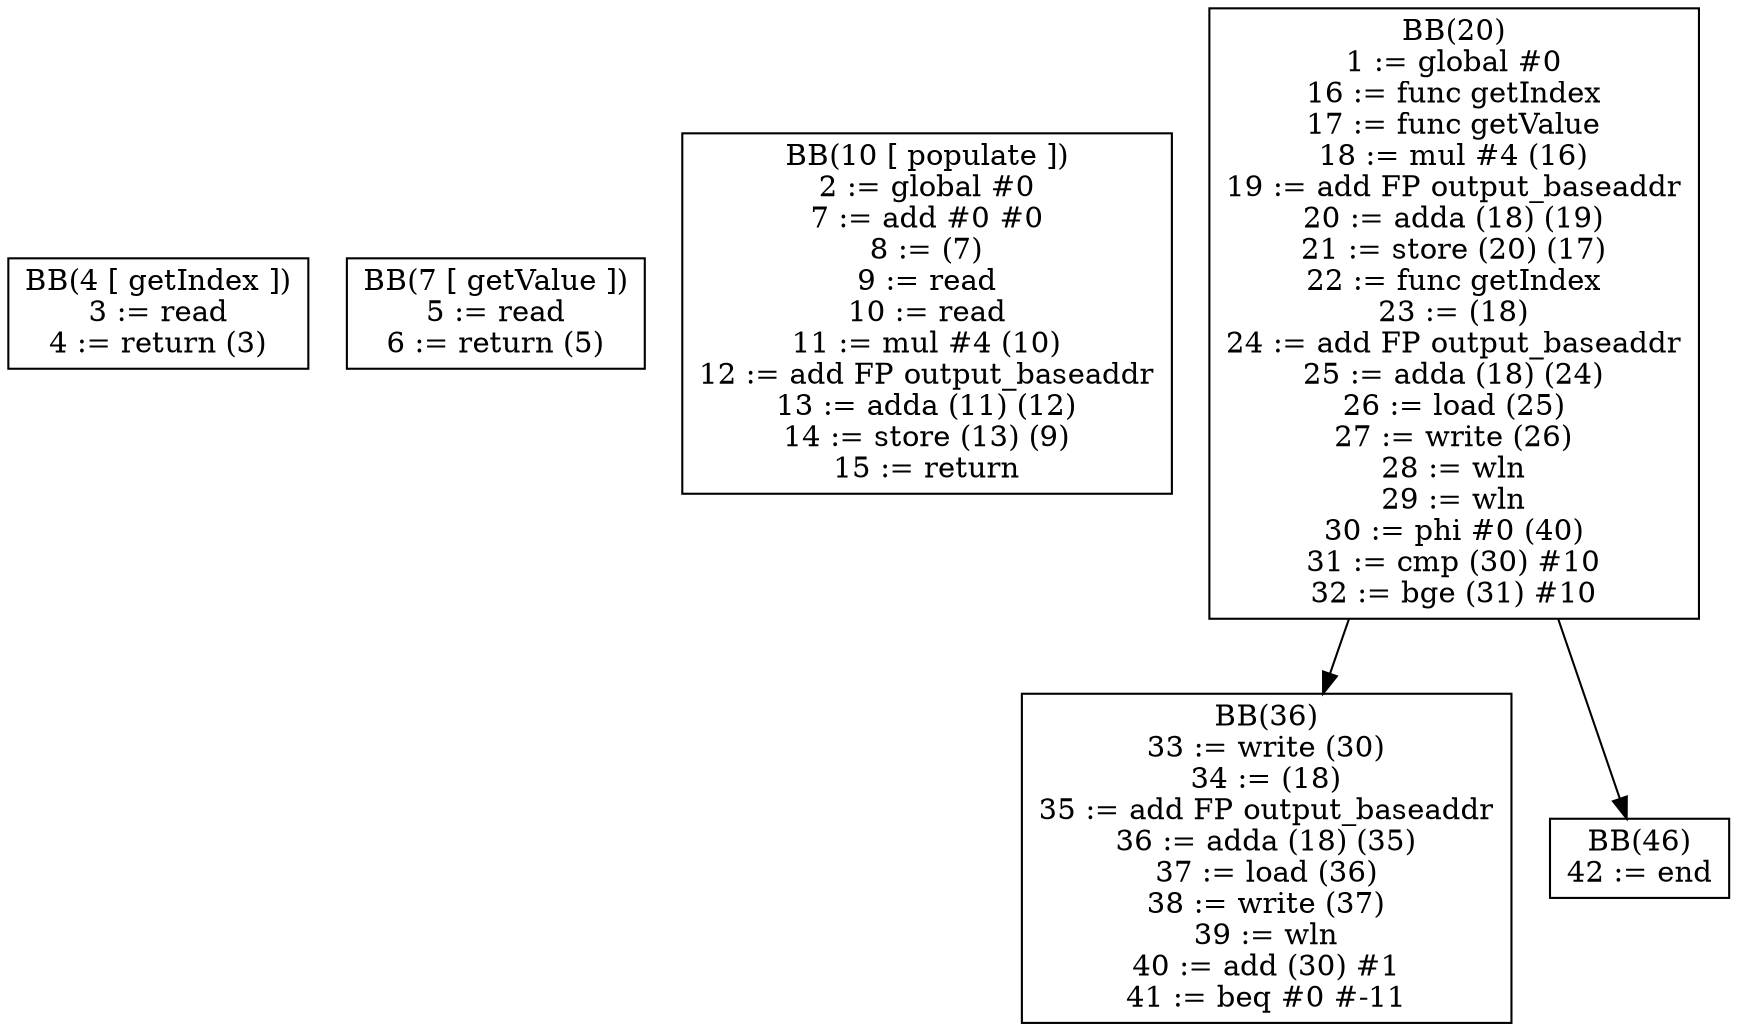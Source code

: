 digraph dom {
BB4[shape = box, label = "BB(4 [ getIndex ])\n" + "3 := read\n" + "4 := return (3)\n"];
BB7[shape = box, label = "BB(7 [ getValue ])\n" + "5 := read\n" + "6 := return (5)\n"];
BB10[shape = box, label = "BB(10 [ populate ])\n" + "2 := global #0\n" + "7 := add #0 #0\n" + "8 := (7)\n" + "9 := read\n" + "10 := read\n" + "11 := mul #4 (10)\n" + "12 := add FP output_baseaddr\n" + "13 := adda (11) (12)\n" + "14 := store (13) (9)\n" + "15 := return\n"];
BB20[shape = box, label = "BB(20)\n" + "1 := global #0\n" + "16 := func getIndex\n" + "17 := func getValue\n" + "18 := mul #4 (16)\n" + "19 := add FP output_baseaddr\n" + "20 := adda (18) (19)\n" + "21 := store (20) (17)\n" + "22 := func getIndex\n" + "23 := (18)\n" + "24 := add FP output_baseaddr\n" + "25 := adda (18) (24)\n" + "26 := load (25)\n" + "27 := write (26)\n" + "28 := wln\n" + "29 := wln\n" + "30 := phi #0 (40)\n" + "31 := cmp (30) #10\n" + "32 := bge (31) #10\n"];
BB36[shape = box, label = "BB(36)\n" + "33 := write (30)\n" + "34 := (18)\n" + "35 := add FP output_baseaddr\n" + "36 := adda (18) (35)\n" + "37 := load (36)\n" + "38 := write (37)\n" + "39 := wln\n" + "40 := add (30) #1\n" + "41 := beq #0 #-11\n"];
BB46[shape = box, label = "BB(46)\n" + "42 := end\n"];
BB20 -> BB36;
BB20 -> BB46;
}
